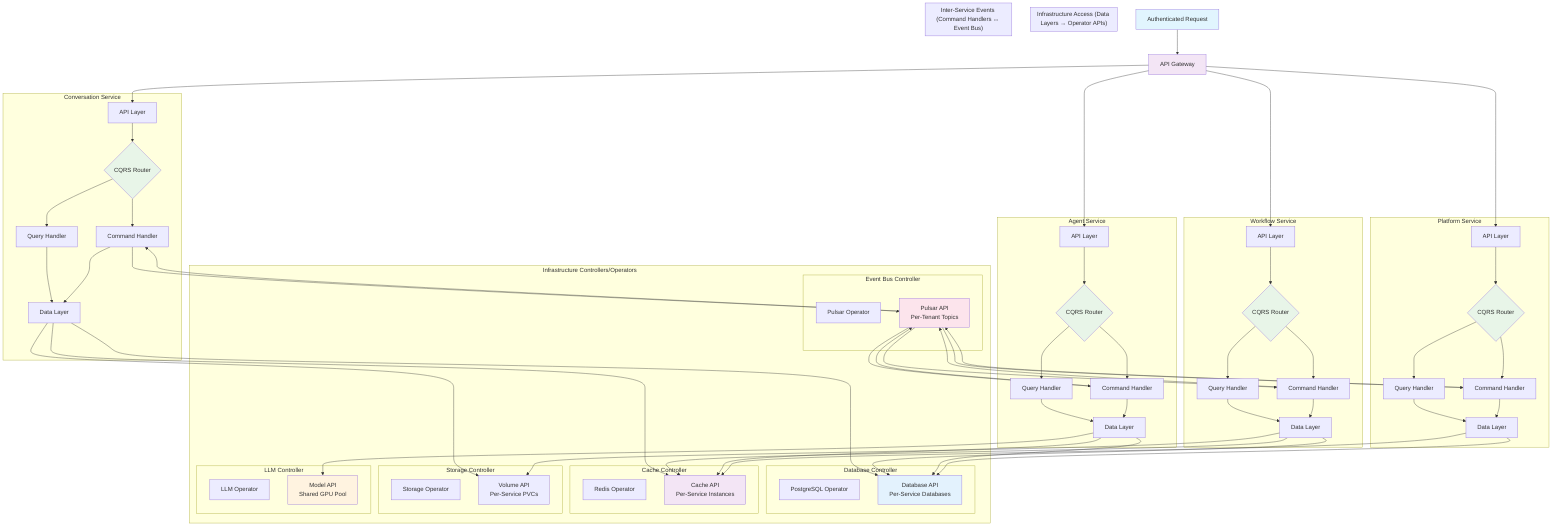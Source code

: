 graph TB
    AUTH_IN[Authenticated Request] --> API_GW[API Gateway]
    
    subgraph "Conversation Service"
        CONV_API[API Layer]
        CONV_CQRS{CQRS Router}
        CONV_QUERY[Query Handler]
        CONV_CMD[Command Handler]
        CONV_DATA[Data Layer]
        
        CONV_API --> CONV_CQRS
        CONV_CQRS --> CONV_QUERY
        CONV_CQRS --> CONV_CMD
        CONV_QUERY --> CONV_DATA
        CONV_CMD --> CONV_DATA
    end
    
    subgraph "Workflow Service"
        WF_API[API Layer]
        WF_CQRS{CQRS Router}
        WF_QUERY[Query Handler]
        WF_CMD[Command Handler]
        WF_DATA[Data Layer]
        
        WF_API --> WF_CQRS
        WF_CQRS --> WF_QUERY
        WF_CQRS --> WF_CMD
        WF_QUERY --> WF_DATA
        WF_CMD --> WF_DATA
    end
    
    subgraph "Agent Service"
        AGENT_API[API Layer]
        AGENT_CQRS{CQRS Router}
        AGENT_QUERY[Query Handler]
        AGENT_CMD[Command Handler]
        AGENT_DATA[Data Layer]
        
        AGENT_API --> AGENT_CQRS
        AGENT_CQRS --> AGENT_QUERY
        AGENT_CQRS --> AGENT_CMD
        AGENT_QUERY --> AGENT_DATA
        AGENT_CMD --> AGENT_DATA
    end
    
    subgraph "Platform Service"
        PLATFORM_API[API Layer]
        PLATFORM_CQRS{CQRS Router}
        PLATFORM_QUERY[Query Handler]
        PLATFORM_CMD[Command Handler]
        PLATFORM_DATA[Data Layer]
        
        PLATFORM_API --> PLATFORM_CQRS
        PLATFORM_CQRS --> PLATFORM_QUERY
        PLATFORM_CQRS --> PLATFORM_CMD
        PLATFORM_QUERY --> PLATFORM_DATA
        PLATFORM_CMD --> PLATFORM_DATA
    end
    
    API_GW --> CONV_API
    API_GW --> WF_API
    API_GW --> AGENT_API
    API_GW --> PLATFORM_API
    
    subgraph "Infrastructure Controllers/Operators"
        subgraph "Event Bus Controller"
            EB_CTRL[Pulsar Operator]
            EB_API[Pulsar API<br/>Per-Tenant Topics]
        end
        
        subgraph "Database Controller"
            DB_CTRL[PostgreSQL Operator]
            DB_API[Database API<br/>Per-Service Databases]
        end
        
        subgraph "Cache Controller"
            CACHE_CTRL[Redis Operator]
            CACHE_API[Cache API<br/>Per-Service Instances]
        end
        
        subgraph "Storage Controller"
            STORAGE_CTRL[Storage Operator]
            STORAGE_API[Volume API<br/>Per-Service PVCs]
        end
        
        subgraph "LLM Controller"
            LLM_CTRL[LLM Operator]
            LLM_API[Model API<br/>Shared GPU Pool]
        end
    end
    
    subgraph "Infrastructure Access (Data Layers → Operator APIs)"
        CONV_DATA --> DB_API
        CONV_DATA --> CACHE_API
        CONV_DATA --> STORAGE_API
        
        WF_DATA --> DB_API
        WF_DATA --> CACHE_API
        WF_DATA --> STORAGE_API
        
        AGENT_DATA --> DB_API
        AGENT_DATA --> CACHE_API
        AGENT_DATA --> LLM_API
        
        PLATFORM_DATA --> DB_API
        PLATFORM_DATA --> CACHE_API
    end
    
    subgraph "Inter-Service Events (Command Handlers ↔ Event Bus)"
        CONV_CMD --> EB_API
        WF_CMD --> EB_API
        AGENT_CMD --> EB_API
        PLATFORM_CMD --> EB_API
        
        EB_API --> CONV_CMD
        EB_API --> WF_CMD
        EB_API --> AGENT_CMD
        EB_API --> PLATFORM_CMD
    end
    
    style AUTH_IN fill:#e1f5fe
    style API_GW fill:#f3e5f5
    style CONV_CQRS fill:#e8f5e8
    style WF_CQRS fill:#e8f5e8
    style AGENT_CQRS fill:#e8f5e8
    style PLATFORM_CQRS fill:#e8f5e8
    style EB_API fill:#fce4ec
    style DB_API fill:#e3f2fd
    style CACHE_API fill:#f3e5f5
    style LLM_API fill:#fff3e0